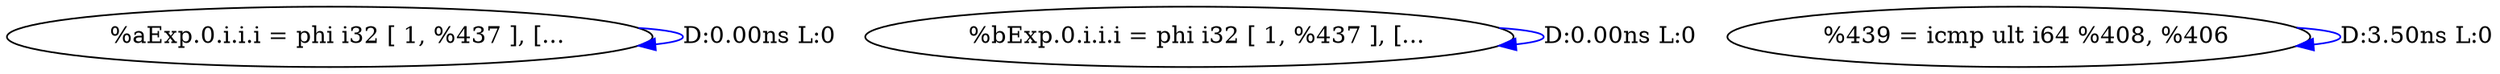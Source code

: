 digraph {
Node0x335b720[label="  %aExp.0.i.i.i = phi i32 [ 1, %437 ], [..."];
Node0x335b720 -> Node0x335b720[label="D:0.00ns L:0",color=blue];
Node0x335b800[label="  %bExp.0.i.i.i = phi i32 [ 1, %437 ], [..."];
Node0x335b800 -> Node0x335b800[label="D:0.00ns L:0",color=blue];
Node0x335b8e0[label="  %439 = icmp ult i64 %408, %406"];
Node0x335b8e0 -> Node0x335b8e0[label="D:3.50ns L:0",color=blue];
}
